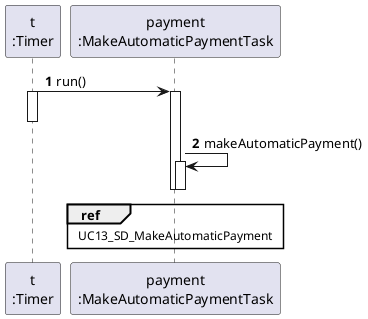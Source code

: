 @startuml
 autonumber

 participant "t\n:Timer" as T
 participant "payment\n:MakeAutomaticPaymentTask" as MAPS


 T -> MAPS : run()
 activate T
 deactivate T
 activate MAPS
 MAPS -> MAPS : makeAutomaticPayment()
 ref over MAPS : UC13_SD_MakeAutomaticPayment
 activate MAPS
 deactivate MAPS
 deactivate MAPS

 @enduml